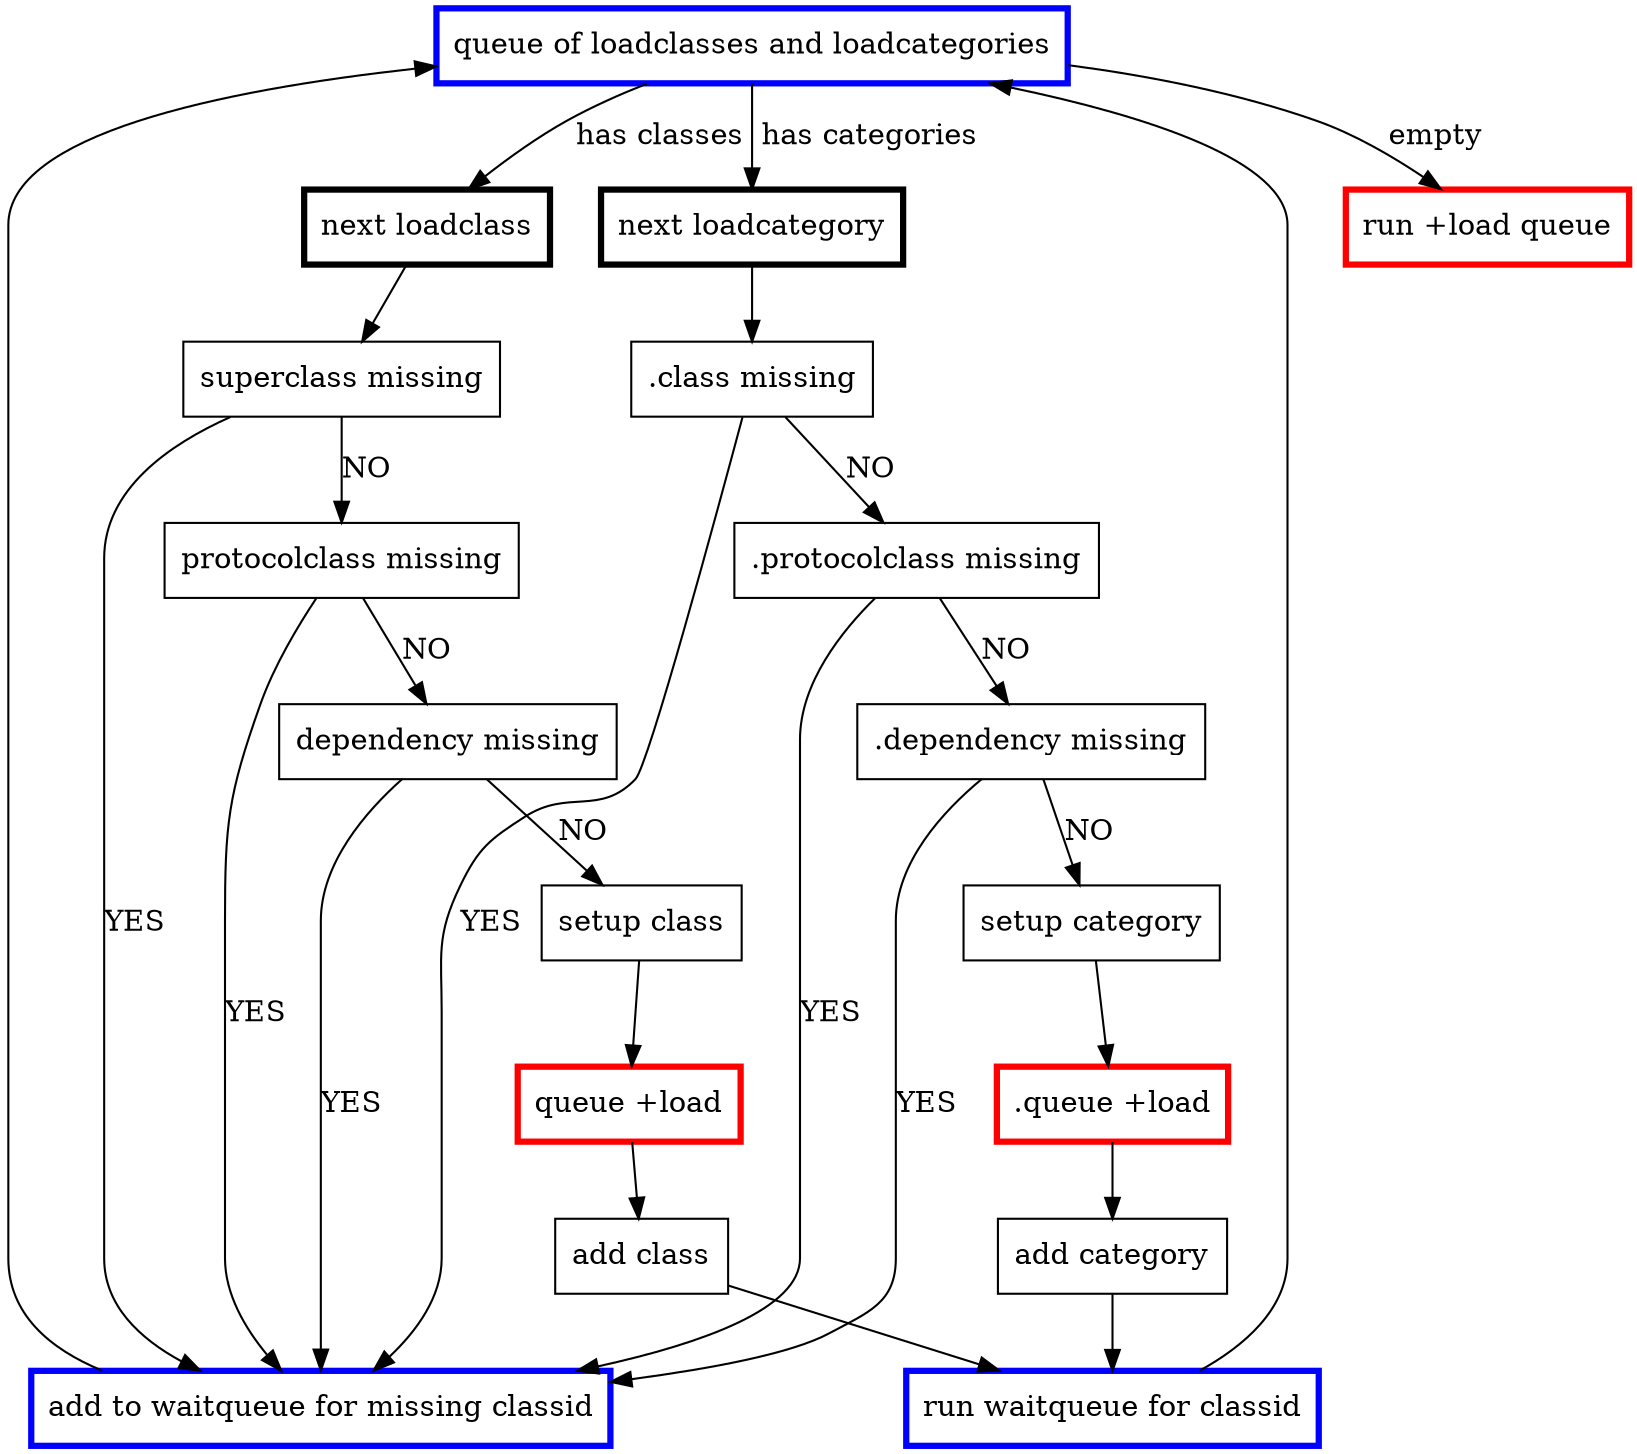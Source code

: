 digraph loading
{
   node [ shape="box"]

   "queue of loadclasses and loadcategories" -> "next loadclass"     [ label=" has classes"]
   "queue of loadclasses and loadcategories" -> "next loadcategory"  [ label=" has categories"]
   "queue of loadclasses and loadcategories" -> "run +load queue" [ label=" empty "]

   { rank = same; "next loadclass"; "next loadcategory"; "run +load queue"}

   "next loadclass"        -> "superclass missing"
   "superclass missing"    -> "add to waitqueue for missing classid"   [ label="YES"]
   "superclass missing"    -> "protocolclass missing"          [ label="NO"]
   "protocolclass missing" -> "add to waitqueue for missing classid"   [ label="YES"]
   "protocolclass missing" -> "dependency missing"             [ label="NO"]
   "dependency missing"    -> "add to waitqueue for missing classid"   [ label="YES"]
   "dependency missing"    -> "setup class"                    [ label="NO"]
   "setup class"           -> "queue +load"
   "queue +load"           -> "add class"
   "add class"             -> "run waitqueue for classid"
   "run waitqueue for classid"    -> "queue of loadclasses and loadcategories"
   "add to waitqueue for missing classid" -> "queue of loadclasses and loadcategories"


   "next loadcategory"      -> ".class missing"
   ".class missing"         -> "add to waitqueue for missing classid"   [ label="YES"]
   ".class missing"         -> ".protocolclass missing"         [ label="NO"]
   ".protocolclass missing" -> "add to waitqueue for missing classid"   [ label="YES"]
   ".protocolclass missing" -> ".dependency missing"            [ label="NO"]
   ".dependency missing"    -> "add to waitqueue for missing classid"   [ label="YES"]
   ".dependency missing"    -> "setup category"                 [ label="NO"]
   "setup category"         -> ".queue +load"
   ".queue +load"           -> "add category"
   "add category"           -> "run waitqueue for classid"

   "queue +load"        [ color="red",penwidth=3]
   ".queue +load"       [ color="red",penwidth=3]
   "next loadclass"     [ penwidth=3]
   "next loadcategory"  [ penwidth=3]
   "run +load queue"    [ color="red", penwidth=3]

   "queue of loadclasses and loadcategories" [ color="blue", penwidth=3]

   { rank = same; "run waitqueue for classid" ; "add to waitqueue for missing classid" }

   "run waitqueue for classid"               [ color="blue", penwidth=3]
   "add to waitqueue for missing classid"    [ color="blue", penwidth=3]
}